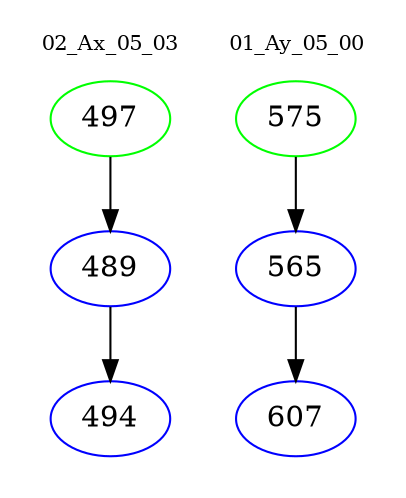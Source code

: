 digraph{
subgraph cluster_0 {
color = white
label = "02_Ax_05_03";
fontsize=10;
T0_497 [label="497", color="green"]
T0_497 -> T0_489 [color="black"]
T0_489 [label="489", color="blue"]
T0_489 -> T0_494 [color="black"]
T0_494 [label="494", color="blue"]
}
subgraph cluster_1 {
color = white
label = "01_Ay_05_00";
fontsize=10;
T1_575 [label="575", color="green"]
T1_575 -> T1_565 [color="black"]
T1_565 [label="565", color="blue"]
T1_565 -> T1_607 [color="black"]
T1_607 [label="607", color="blue"]
}
}
